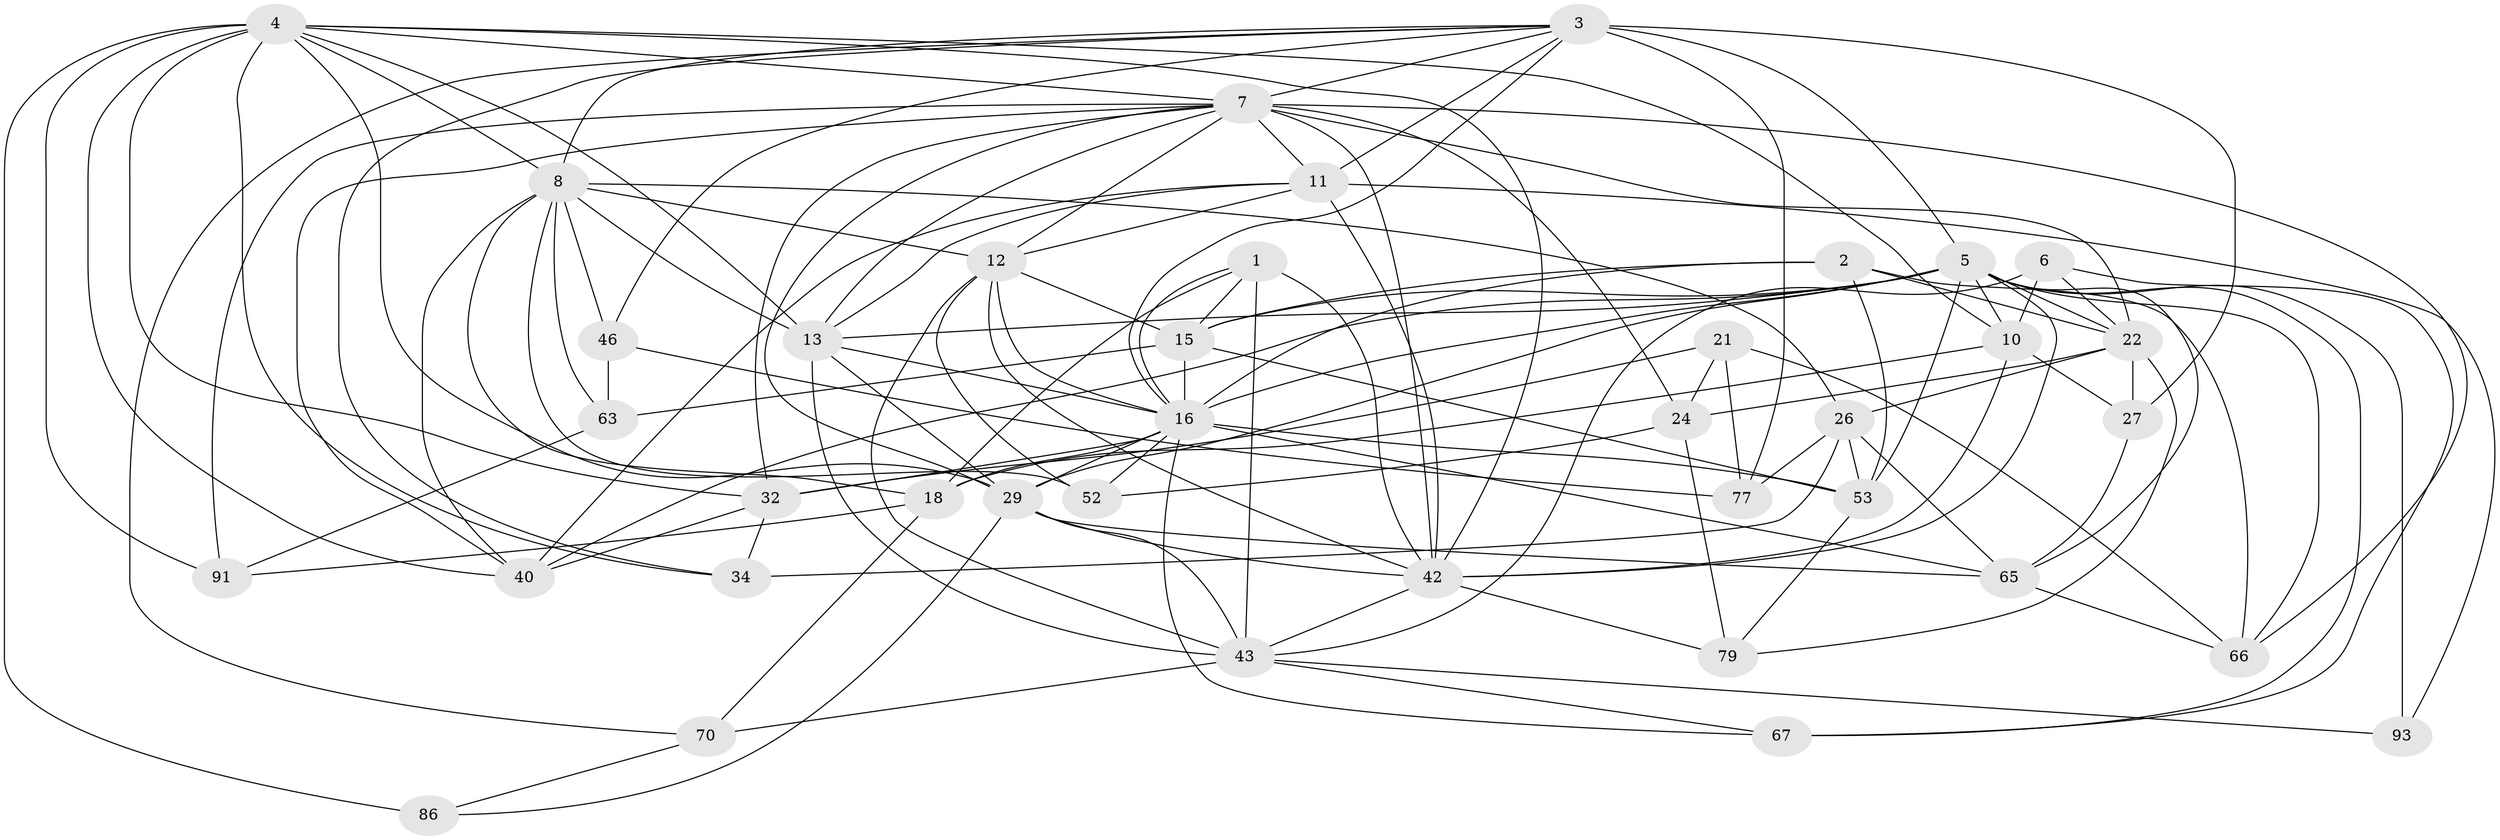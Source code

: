 // original degree distribution, {4: 1.0}
// Generated by graph-tools (version 1.1) at 2025/20/03/04/25 18:20:38]
// undirected, 39 vertices, 127 edges
graph export_dot {
graph [start="1"]
  node [color=gray90,style=filled];
  1 [super="+51+71"];
  2 [super="+81"];
  3 [super="+19+82+62"];
  4 [super="+14+9"];
  5 [super="+90+97+57+38"];
  6;
  7 [super="+23+25+55"];
  8 [super="+28+33"];
  10 [super="+80"];
  11 [super="+17+45"];
  12 [super="+49"];
  13 [super="+39"];
  15 [super="+54+31"];
  16 [super="+98+72+20"];
  18 [super="+36"];
  21;
  22 [super="+76+78"];
  24 [super="+35"];
  26 [super="+64"];
  27;
  29 [super="+56+69"];
  32 [super="+88"];
  34;
  40 [super="+47"];
  42 [super="+61"];
  43 [super="+60+59+44"];
  46;
  52;
  53 [super="+73"];
  63;
  65 [super="+83"];
  66 [super="+87"];
  67;
  70;
  77;
  79;
  86;
  91;
  93;
  1 -- 15 [weight=2];
  1 -- 42 [weight=2];
  1 -- 18;
  1 -- 16;
  1 -- 43 [weight=2];
  2 -- 16;
  2 -- 22;
  2 -- 15;
  2 -- 66 [weight=2];
  2 -- 53;
  3 -- 27;
  3 -- 34;
  3 -- 8;
  3 -- 70;
  3 -- 77;
  3 -- 46;
  3 -- 11;
  3 -- 7;
  3 -- 5;
  3 -- 16;
  4 -- 91;
  4 -- 34;
  4 -- 86 [weight=2];
  4 -- 13;
  4 -- 42;
  4 -- 7;
  4 -- 32;
  4 -- 40;
  4 -- 8;
  4 -- 10;
  4 -- 29;
  5 -- 93 [weight=2];
  5 -- 22;
  5 -- 10;
  5 -- 13;
  5 -- 40;
  5 -- 65;
  5 -- 53;
  5 -- 67;
  5 -- 42;
  5 -- 29;
  5 -- 15;
  5 -- 16 [weight=2];
  5 -- 66;
  6 -- 10;
  6 -- 67;
  6 -- 43;
  6 -- 22;
  7 -- 24 [weight=2];
  7 -- 40;
  7 -- 91;
  7 -- 22;
  7 -- 42;
  7 -- 11;
  7 -- 12;
  7 -- 32;
  7 -- 29;
  7 -- 66;
  7 -- 13;
  8 -- 52;
  8 -- 46;
  8 -- 40;
  8 -- 26;
  8 -- 63;
  8 -- 12;
  8 -- 13;
  8 -- 18;
  10 -- 27;
  10 -- 18;
  10 -- 42;
  11 -- 40;
  11 -- 13;
  11 -- 42 [weight=2];
  11 -- 12;
  11 -- 93;
  12 -- 52;
  12 -- 15;
  12 -- 43;
  12 -- 42;
  12 -- 16;
  13 -- 43;
  13 -- 29;
  13 -- 16;
  15 -- 63;
  15 -- 53;
  15 -- 16;
  16 -- 67;
  16 -- 29 [weight=2];
  16 -- 18;
  16 -- 52;
  16 -- 53;
  16 -- 32;
  16 -- 65;
  18 -- 70;
  18 -- 91;
  21 -- 24;
  21 -- 77;
  21 -- 32;
  21 -- 66;
  22 -- 79;
  22 -- 24;
  22 -- 26;
  22 -- 27;
  24 -- 52;
  24 -- 79;
  26 -- 77;
  26 -- 34;
  26 -- 53;
  26 -- 65;
  27 -- 65;
  29 -- 42;
  29 -- 65;
  29 -- 43;
  29 -- 86;
  32 -- 34;
  32 -- 40;
  42 -- 43;
  42 -- 79;
  43 -- 67;
  43 -- 70;
  43 -- 93;
  46 -- 63;
  46 -- 77;
  53 -- 79;
  63 -- 91;
  65 -- 66;
  70 -- 86;
}
